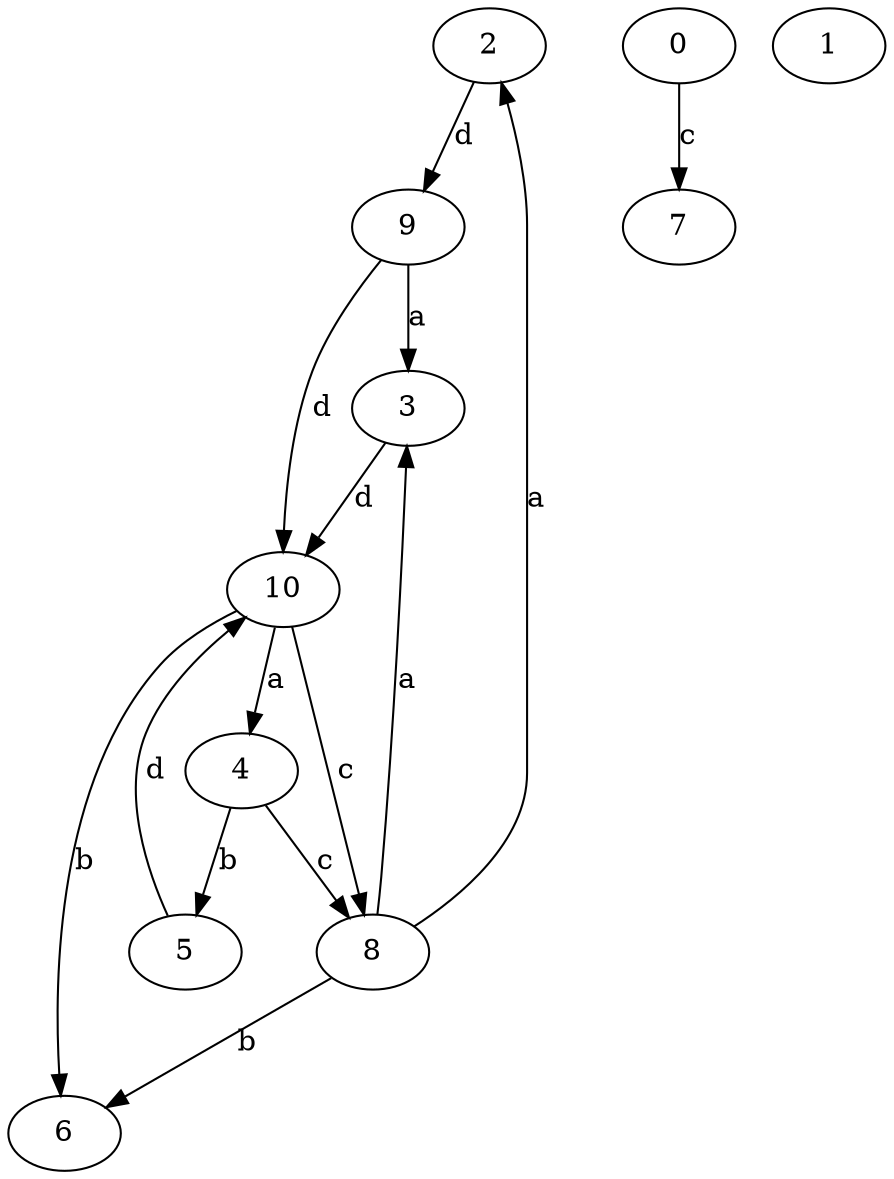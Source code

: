 strict digraph  {
2;
3;
4;
5;
0;
6;
7;
8;
9;
1;
10;
2 -> 9  [label=d];
3 -> 10  [label=d];
4 -> 5  [label=b];
4 -> 8  [label=c];
5 -> 10  [label=d];
0 -> 7  [label=c];
8 -> 2  [label=a];
8 -> 3  [label=a];
8 -> 6  [label=b];
9 -> 3  [label=a];
9 -> 10  [label=d];
10 -> 4  [label=a];
10 -> 6  [label=b];
10 -> 8  [label=c];
}
